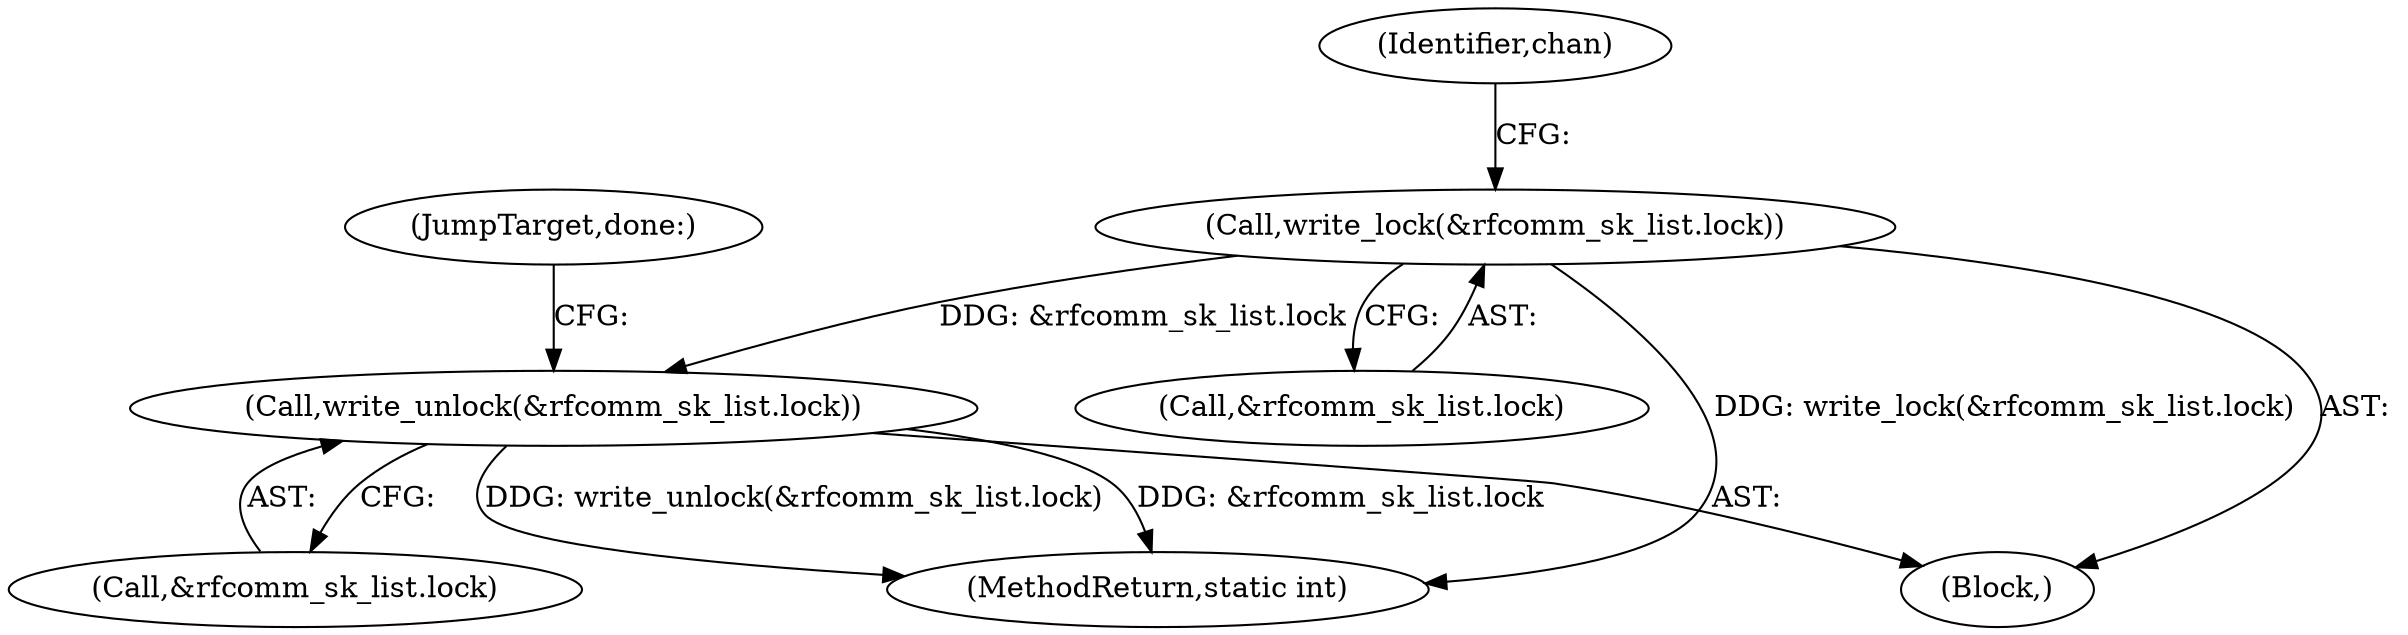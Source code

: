 digraph "0_linux_951b6a0717db97ce420547222647bcc40bf1eacd@API" {
"1000173" [label="(Call,write_lock(&rfcomm_sk_list.lock))"];
"1000215" [label="(Call,write_unlock(&rfcomm_sk_list.lock))"];
"1000173" [label="(Call,write_lock(&rfcomm_sk_list.lock))"];
"1000225" [label="(MethodReturn,static int)"];
"1000174" [label="(Call,&rfcomm_sk_list.lock)"];
"1000216" [label="(Call,&rfcomm_sk_list.lock)"];
"1000105" [label="(Block,)"];
"1000220" [label="(JumpTarget,done:)"];
"1000215" [label="(Call,write_unlock(&rfcomm_sk_list.lock))"];
"1000180" [label="(Identifier,chan)"];
"1000173" -> "1000105"  [label="AST: "];
"1000173" -> "1000174"  [label="CFG: "];
"1000174" -> "1000173"  [label="AST: "];
"1000180" -> "1000173"  [label="CFG: "];
"1000173" -> "1000225"  [label="DDG: write_lock(&rfcomm_sk_list.lock)"];
"1000173" -> "1000215"  [label="DDG: &rfcomm_sk_list.lock"];
"1000215" -> "1000105"  [label="AST: "];
"1000215" -> "1000216"  [label="CFG: "];
"1000216" -> "1000215"  [label="AST: "];
"1000220" -> "1000215"  [label="CFG: "];
"1000215" -> "1000225"  [label="DDG: &rfcomm_sk_list.lock"];
"1000215" -> "1000225"  [label="DDG: write_unlock(&rfcomm_sk_list.lock)"];
}
